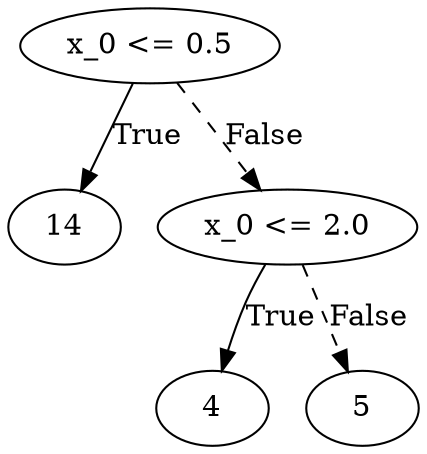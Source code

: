 digraph {
0 [label="x_0 <= 0.5"];
1 [label="14"];
0 -> 1 [label="True"];
2 [label="x_0 <= 2.0"];
3 [label="4"];
2 -> 3 [label="True"];
4 [label="5"];
2 -> 4 [style="dashed", label="False"];
0 -> 2 [style="dashed", label="False"];

}